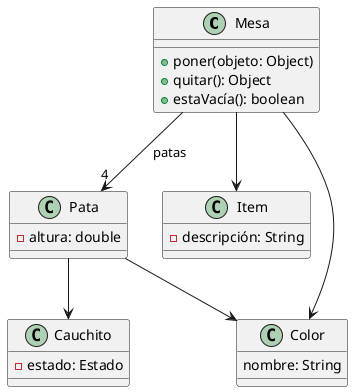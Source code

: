 @startuml
'https://plantuml.com/class-diagram

class Mesa{

    + poner(objeto: Object)
    + quitar(): Object
    + estaVacía(): boolean
}

class Pata{
    - altura: double
}

class Cauchito{
    - estado: Estado
}

Mesa -->"4" Pata: patas

Mesa --> Item

Pata --> Cauchito
Mesa --> Color
Pata --> Color

class Color{
    nombre: String
}

class Item{
    - descripción: String
}

@enduml